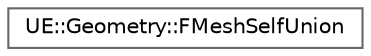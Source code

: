 digraph "Graphical Class Hierarchy"
{
 // INTERACTIVE_SVG=YES
 // LATEX_PDF_SIZE
  bgcolor="transparent";
  edge [fontname=Helvetica,fontsize=10,labelfontname=Helvetica,labelfontsize=10];
  node [fontname=Helvetica,fontsize=10,shape=box,height=0.2,width=0.4];
  rankdir="LR";
  Node0 [id="Node000000",label="UE::Geometry::FMeshSelfUnion",height=0.2,width=0.4,color="grey40", fillcolor="white", style="filled",URL="$da/df9/classUE_1_1Geometry_1_1FMeshSelfUnion.html",tooltip="MeshSelfUnion – perform a \"Mesh Boolean\" style union of a mesh on itself, resolving any self intersec..."];
}
